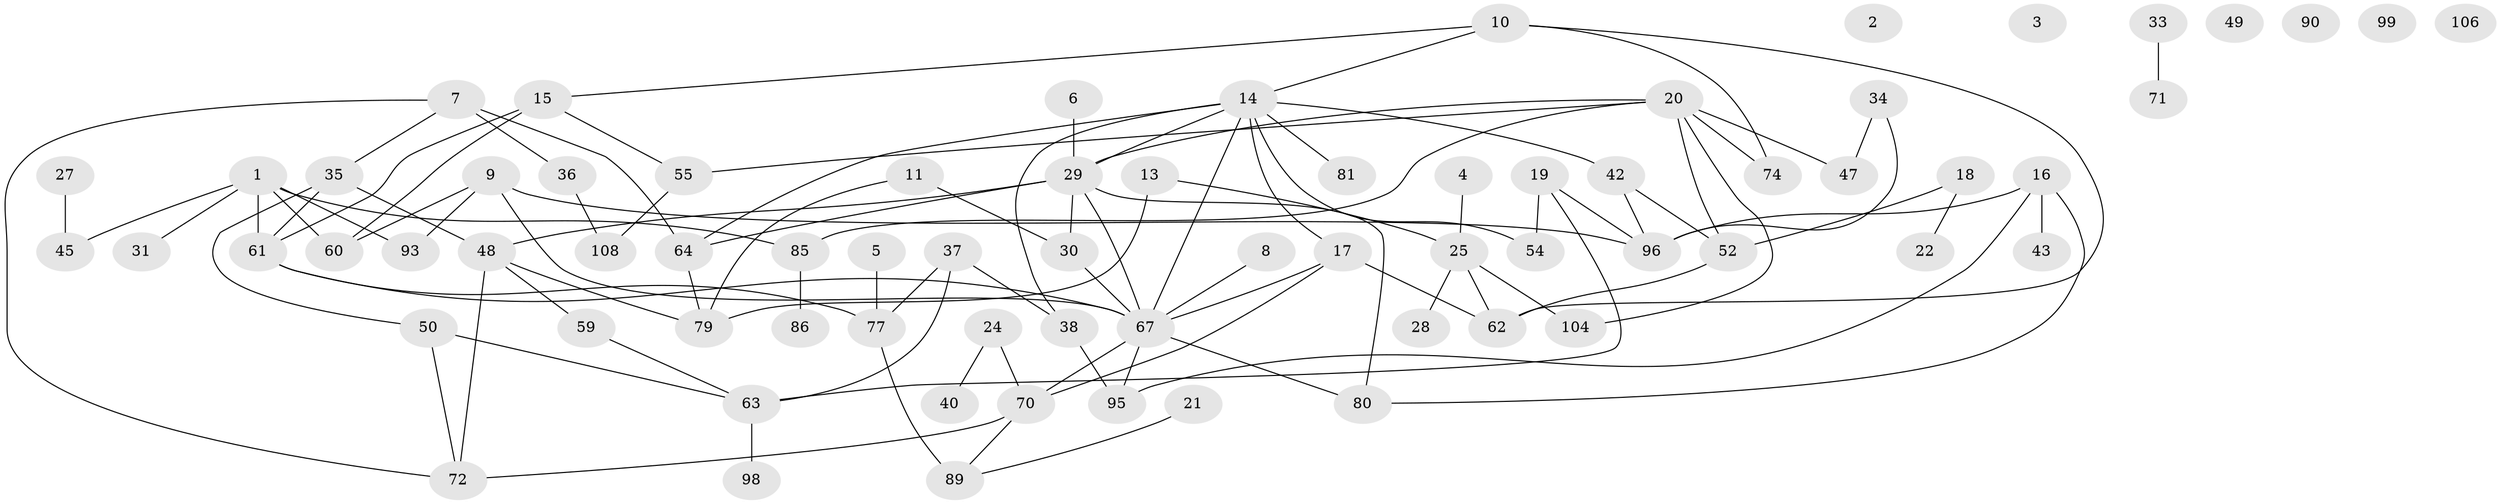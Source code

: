 // original degree distribution, {3: 0.22522522522522523, 0: 0.05405405405405406, 1: 0.26126126126126126, 2: 0.21621621621621623, 4: 0.09009009009009009, 5: 0.0990990990990991, 7: 0.009009009009009009, 8: 0.009009009009009009, 6: 0.036036036036036036}
// Generated by graph-tools (version 1.1) at 2025/41/03/06/25 10:41:19]
// undirected, 72 vertices, 101 edges
graph export_dot {
graph [start="1"]
  node [color=gray90,style=filled];
  1 [super="+105"];
  2;
  3;
  4;
  5 [super="+110"];
  6;
  7 [super="+56"];
  8;
  9;
  10 [super="+12"];
  11 [super="+78"];
  13 [super="+76"];
  14 [super="+92"];
  15 [super="+73"];
  16 [super="+32"];
  17 [super="+26"];
  18 [super="+23"];
  19 [super="+102"];
  20 [super="+41"];
  21;
  22 [super="+58"];
  24;
  25 [super="+75"];
  27;
  28;
  29 [super="+83"];
  30 [super="+51"];
  31;
  33;
  34 [super="+46"];
  35 [super="+57"];
  36 [super="+39"];
  37;
  38;
  40;
  42 [super="+44"];
  43;
  45 [super="+65"];
  47;
  48 [super="+103"];
  49;
  50 [super="+66"];
  52 [super="+53"];
  54;
  55;
  59;
  60;
  61 [super="+82"];
  62 [super="+91"];
  63 [super="+68"];
  64 [super="+69"];
  67 [super="+87"];
  70 [super="+84"];
  71;
  72 [super="+94"];
  74 [super="+88"];
  77 [super="+107"];
  79 [super="+101"];
  80 [super="+109"];
  81;
  85;
  86;
  89 [super="+100"];
  90;
  93;
  95 [super="+97"];
  96 [super="+111"];
  98;
  99;
  104;
  106;
  108;
  1 -- 93;
  1 -- 85;
  1 -- 60;
  1 -- 61;
  1 -- 31;
  1 -- 45;
  4 -- 25;
  5 -- 77;
  6 -- 29;
  7 -- 36;
  7 -- 72;
  7 -- 35;
  7 -- 64;
  8 -- 67;
  9 -- 60;
  9 -- 67;
  9 -- 93;
  9 -- 96;
  10 -- 74;
  10 -- 62;
  10 -- 14;
  10 -- 15;
  11 -- 79;
  11 -- 30;
  13 -- 79;
  13 -- 25;
  14 -- 38;
  14 -- 42 [weight=2];
  14 -- 54;
  14 -- 67;
  14 -- 81;
  14 -- 29;
  14 -- 64;
  14 -- 17 [weight=2];
  15 -- 55;
  15 -- 60;
  15 -- 61;
  16 -- 95;
  16 -- 43;
  16 -- 80;
  16 -- 96;
  17 -- 67;
  17 -- 62;
  17 -- 70;
  18 -- 22;
  18 -- 52;
  19 -- 54;
  19 -- 63;
  19 -- 96;
  20 -- 104;
  20 -- 74;
  20 -- 47;
  20 -- 85;
  20 -- 55;
  20 -- 29;
  20 -- 52;
  21 -- 89;
  24 -- 40;
  24 -- 70;
  25 -- 62;
  25 -- 104;
  25 -- 28;
  27 -- 45;
  29 -- 80;
  29 -- 67;
  29 -- 48;
  29 -- 30;
  29 -- 64;
  30 -- 67;
  33 -- 71;
  34 -- 47;
  34 -- 96;
  35 -- 61;
  35 -- 48;
  35 -- 50;
  36 -- 108;
  37 -- 38;
  37 -- 77;
  37 -- 63;
  38 -- 95;
  42 -- 52;
  42 -- 96;
  48 -- 79;
  48 -- 72;
  48 -- 59;
  50 -- 63;
  50 -- 72;
  52 -- 62;
  55 -- 108;
  59 -- 63;
  61 -- 67;
  61 -- 77;
  63 -- 98;
  64 -- 79;
  67 -- 70;
  67 -- 80;
  67 -- 95;
  70 -- 72;
  70 -- 89;
  77 -- 89 [weight=2];
  85 -- 86;
}
